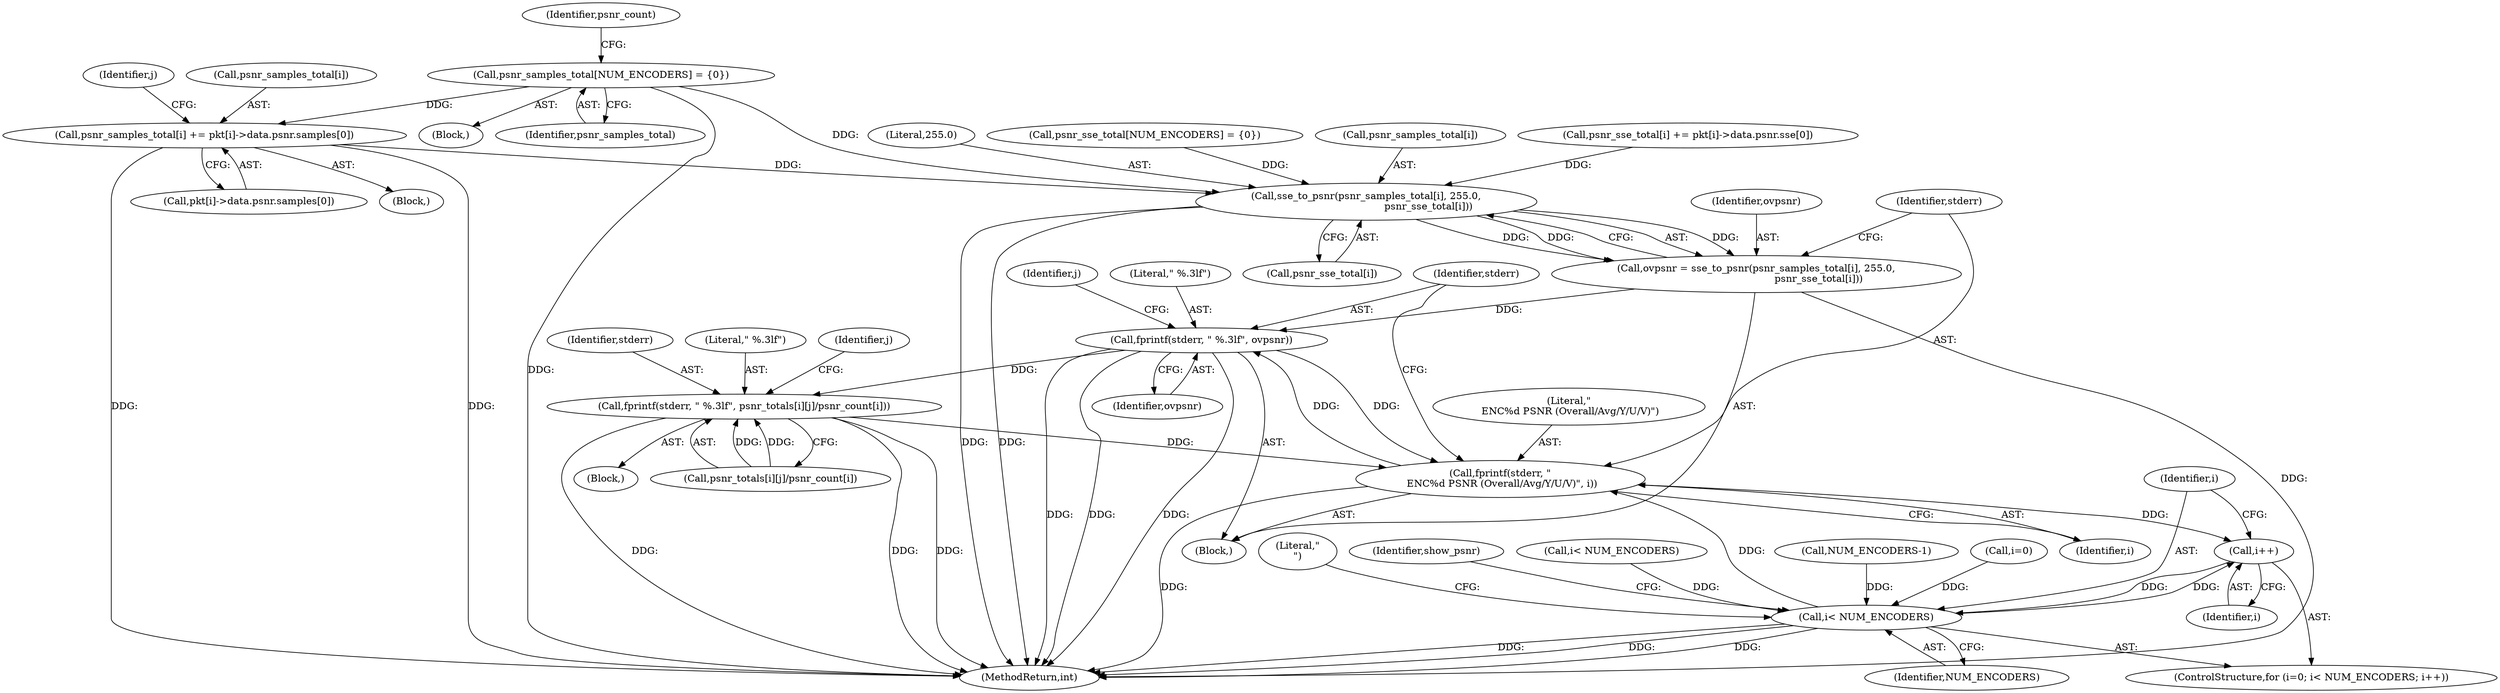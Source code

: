 digraph "0_Android_5a9753fca56f0eeb9f61e342b2fccffc364f9426_22@pointer" {
"1001115" [label="(Call,psnr_samples_total[i] += pkt[i]->data.psnr.samples[0])"];
"1000167" [label="(Call,psnr_samples_total[NUM_ENCODERS] = {0})"];
"1001208" [label="(Call,sse_to_psnr(psnr_samples_total[i], 255.0,\n                                        psnr_sse_total[i]))"];
"1001206" [label="(Call,ovpsnr = sse_to_psnr(psnr_samples_total[i], 255.0,\n                                        psnr_sse_total[i]))"];
"1001220" [label="(Call,fprintf(stderr, \" %.3lf\", ovpsnr))"];
"1001216" [label="(Call,fprintf(stderr, \"\n ENC%d PSNR (Overall/Avg/Y/U/V)\", i))"];
"1001192" [label="(Call,i++)"];
"1001189" [label="(Call,i< NUM_ENCODERS)"];
"1001234" [label="(Call,fprintf(stderr, \" %.3lf\", psnr_totals[i][j]/psnr_count[i]))"];
"1001237" [label="(Call,psnr_totals[i][j]/psnr_count[i])"];
"1001115" [label="(Call,psnr_samples_total[i] += pkt[i]->data.psnr.samples[0])"];
"1001235" [label="(Identifier,stderr)"];
"1001234" [label="(Call,fprintf(stderr, \" %.3lf\", psnr_totals[i][j]/psnr_count[i]))"];
"1001212" [label="(Literal,255.0)"];
"1001236" [label="(Literal,\" %.3lf\")"];
"1001221" [label="(Identifier,stderr)"];
"1001119" [label="(Call,pkt[i]->data.psnr.samples[0])"];
"1001226" [label="(Identifier,j)"];
"1001206" [label="(Call,ovpsnr = sse_to_psnr(psnr_samples_total[i], 255.0,\n                                        psnr_sse_total[i]))"];
"1001208" [label="(Call,sse_to_psnr(psnr_samples_total[i], 255.0,\n                                        psnr_sse_total[i]))"];
"1000164" [label="(Call,psnr_sse_total[NUM_ENCODERS] = {0})"];
"1001207" [label="(Identifier,ovpsnr)"];
"1001209" [label="(Call,psnr_samples_total[i])"];
"1001217" [label="(Identifier,stderr)"];
"1001100" [label="(Call,psnr_sse_total[i] += pkt[i]->data.psnr.sse[0])"];
"1001190" [label="(Identifier,i)"];
"1001192" [label="(Call,i++)"];
"1001203" [label="(Block,)"];
"1000135" [label="(Block,)"];
"1001098" [label="(Block,)"];
"1001296" [label="(MethodReturn,int)"];
"1001233" [label="(Block,)"];
"1001222" [label="(Literal,\" %.3lf\")"];
"1001186" [label="(Call,i=0)"];
"1000173" [label="(Identifier,psnr_count)"];
"1000167" [label="(Call,psnr_samples_total[NUM_ENCODERS] = {0})"];
"1001185" [label="(ControlStructure,for (i=0; i< NUM_ENCODERS; i++))"];
"1001191" [label="(Identifier,NUM_ENCODERS)"];
"1001189" [label="(Call,i< NUM_ENCODERS)"];
"1001193" [label="(Identifier,i)"];
"1001232" [label="(Identifier,j)"];
"1001293" [label="(Literal,\"\n\")"];
"1001132" [label="(Identifier,j)"];
"1001218" [label="(Literal,\"\n ENC%d PSNR (Overall/Avg/Y/U/V)\")"];
"1000168" [label="(Identifier,psnr_samples_total)"];
"1001213" [label="(Call,psnr_sse_total[i])"];
"1001216" [label="(Call,fprintf(stderr, \"\n ENC%d PSNR (Overall/Avg/Y/U/V)\", i))"];
"1001197" [label="(Identifier,show_psnr)"];
"1000817" [label="(Call,i< NUM_ENCODERS)"];
"1001024" [label="(Call,NUM_ENCODERS-1)"];
"1001219" [label="(Identifier,i)"];
"1001116" [label="(Call,psnr_samples_total[i])"];
"1001223" [label="(Identifier,ovpsnr)"];
"1001220" [label="(Call,fprintf(stderr, \" %.3lf\", ovpsnr))"];
"1001115" -> "1001098"  [label="AST: "];
"1001115" -> "1001119"  [label="CFG: "];
"1001116" -> "1001115"  [label="AST: "];
"1001119" -> "1001115"  [label="AST: "];
"1001132" -> "1001115"  [label="CFG: "];
"1001115" -> "1001296"  [label="DDG: "];
"1001115" -> "1001296"  [label="DDG: "];
"1000167" -> "1001115"  [label="DDG: "];
"1001115" -> "1001208"  [label="DDG: "];
"1000167" -> "1000135"  [label="AST: "];
"1000167" -> "1000168"  [label="CFG: "];
"1000168" -> "1000167"  [label="AST: "];
"1000173" -> "1000167"  [label="CFG: "];
"1000167" -> "1001296"  [label="DDG: "];
"1000167" -> "1001208"  [label="DDG: "];
"1001208" -> "1001206"  [label="AST: "];
"1001208" -> "1001213"  [label="CFG: "];
"1001209" -> "1001208"  [label="AST: "];
"1001212" -> "1001208"  [label="AST: "];
"1001213" -> "1001208"  [label="AST: "];
"1001206" -> "1001208"  [label="CFG: "];
"1001208" -> "1001296"  [label="DDG: "];
"1001208" -> "1001296"  [label="DDG: "];
"1001208" -> "1001206"  [label="DDG: "];
"1001208" -> "1001206"  [label="DDG: "];
"1001208" -> "1001206"  [label="DDG: "];
"1001100" -> "1001208"  [label="DDG: "];
"1000164" -> "1001208"  [label="DDG: "];
"1001206" -> "1001203"  [label="AST: "];
"1001207" -> "1001206"  [label="AST: "];
"1001217" -> "1001206"  [label="CFG: "];
"1001206" -> "1001296"  [label="DDG: "];
"1001206" -> "1001220"  [label="DDG: "];
"1001220" -> "1001203"  [label="AST: "];
"1001220" -> "1001223"  [label="CFG: "];
"1001221" -> "1001220"  [label="AST: "];
"1001222" -> "1001220"  [label="AST: "];
"1001223" -> "1001220"  [label="AST: "];
"1001226" -> "1001220"  [label="CFG: "];
"1001220" -> "1001296"  [label="DDG: "];
"1001220" -> "1001296"  [label="DDG: "];
"1001220" -> "1001296"  [label="DDG: "];
"1001220" -> "1001216"  [label="DDG: "];
"1001216" -> "1001220"  [label="DDG: "];
"1001220" -> "1001234"  [label="DDG: "];
"1001216" -> "1001203"  [label="AST: "];
"1001216" -> "1001219"  [label="CFG: "];
"1001217" -> "1001216"  [label="AST: "];
"1001218" -> "1001216"  [label="AST: "];
"1001219" -> "1001216"  [label="AST: "];
"1001221" -> "1001216"  [label="CFG: "];
"1001216" -> "1001296"  [label="DDG: "];
"1001216" -> "1001192"  [label="DDG: "];
"1001234" -> "1001216"  [label="DDG: "];
"1001189" -> "1001216"  [label="DDG: "];
"1001192" -> "1001185"  [label="AST: "];
"1001192" -> "1001193"  [label="CFG: "];
"1001193" -> "1001192"  [label="AST: "];
"1001190" -> "1001192"  [label="CFG: "];
"1001192" -> "1001189"  [label="DDG: "];
"1001189" -> "1001192"  [label="DDG: "];
"1001189" -> "1001185"  [label="AST: "];
"1001189" -> "1001191"  [label="CFG: "];
"1001190" -> "1001189"  [label="AST: "];
"1001191" -> "1001189"  [label="AST: "];
"1001197" -> "1001189"  [label="CFG: "];
"1001293" -> "1001189"  [label="CFG: "];
"1001189" -> "1001296"  [label="DDG: "];
"1001189" -> "1001296"  [label="DDG: "];
"1001189" -> "1001296"  [label="DDG: "];
"1001186" -> "1001189"  [label="DDG: "];
"1000817" -> "1001189"  [label="DDG: "];
"1001024" -> "1001189"  [label="DDG: "];
"1001234" -> "1001233"  [label="AST: "];
"1001234" -> "1001237"  [label="CFG: "];
"1001235" -> "1001234"  [label="AST: "];
"1001236" -> "1001234"  [label="AST: "];
"1001237" -> "1001234"  [label="AST: "];
"1001232" -> "1001234"  [label="CFG: "];
"1001234" -> "1001296"  [label="DDG: "];
"1001234" -> "1001296"  [label="DDG: "];
"1001234" -> "1001296"  [label="DDG: "];
"1001237" -> "1001234"  [label="DDG: "];
"1001237" -> "1001234"  [label="DDG: "];
}
